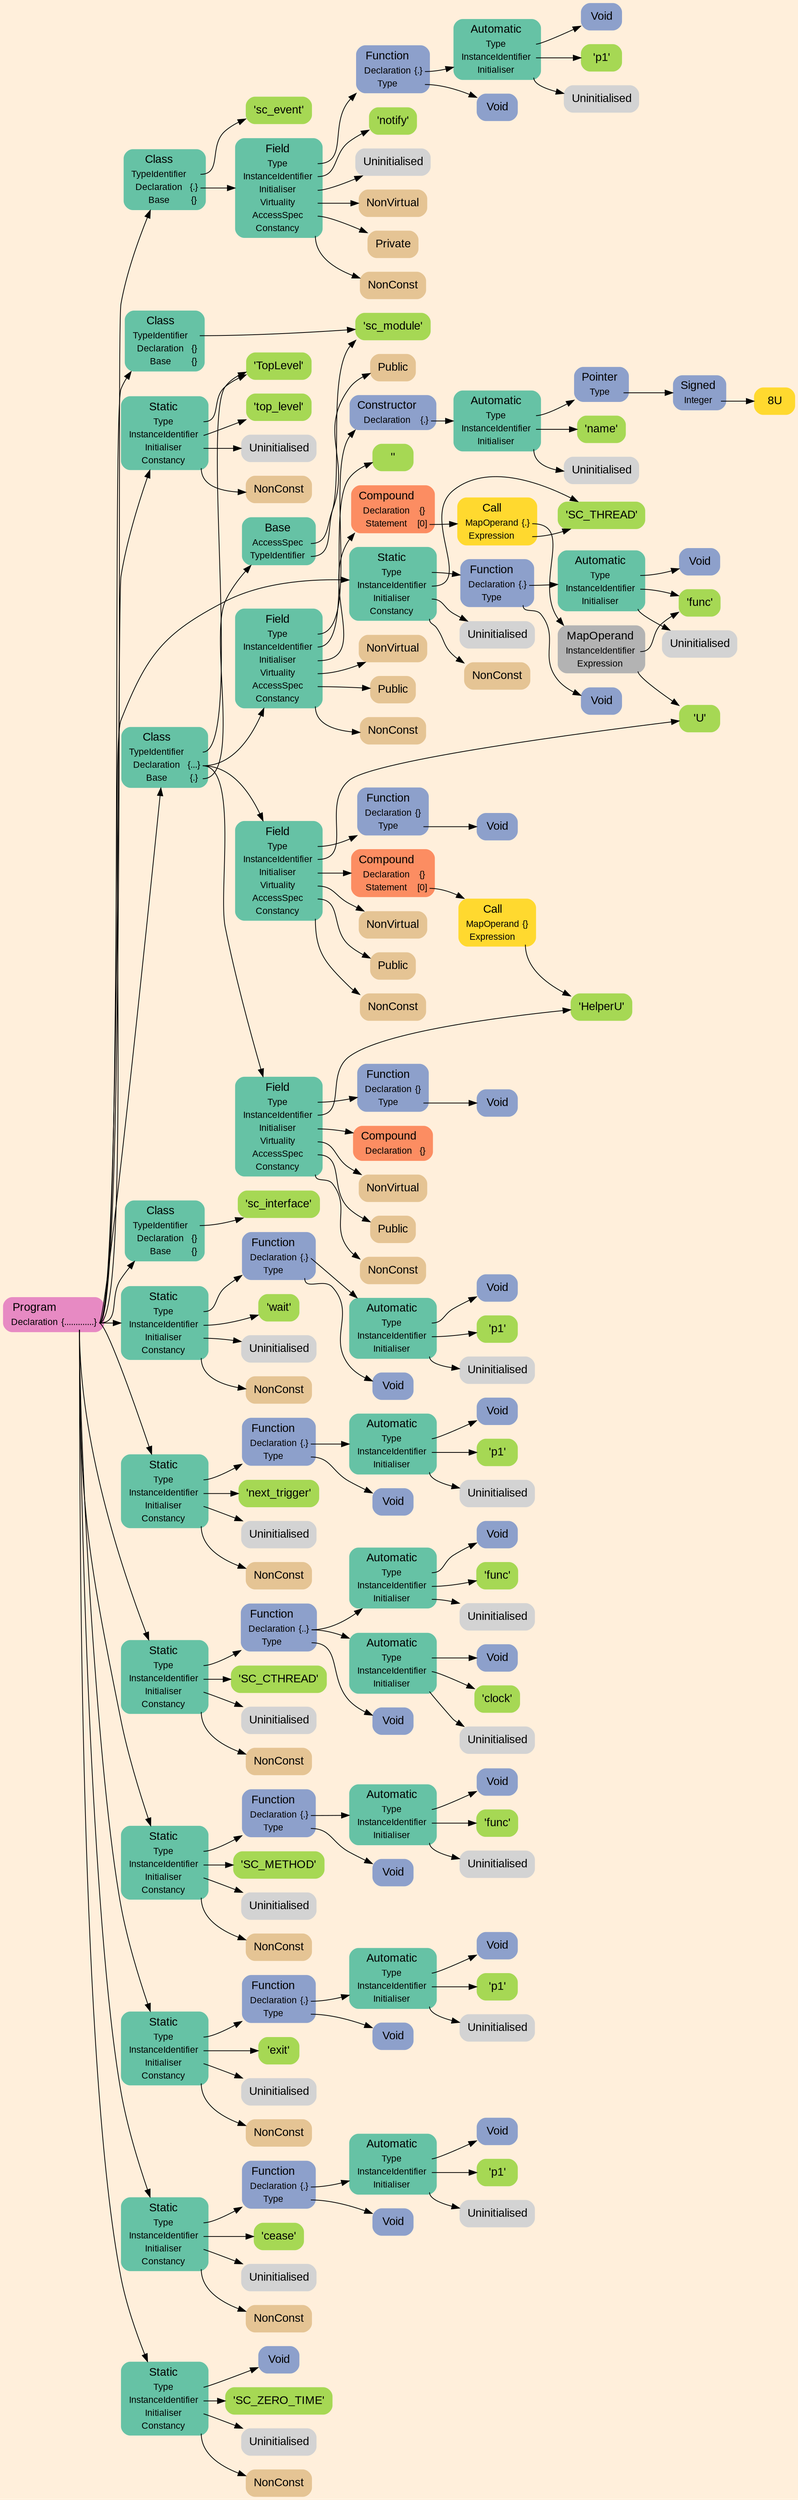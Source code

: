 digraph "" {
label = ""
labelloc = t
graph [
    rankdir = "LR"
    ranksep = 0.3
    bgcolor = antiquewhite1
    color = black
    fontcolor = black
    fontname = "Arial"
];
node [
    fontname = "Arial"
];
edge [
    fontname = "Arial"
];


// -------------------- node figure --------------------
// -------- block #I-2-2029 ----------
"#I-2-2029" [
    shape = "plaintext"
    fillcolor = "/set28/4"
    fontsize = "12"
    fontcolor = black
    label = <<TABLE BORDER="0" CELLBORDER="0" CELLSPACING="0">
     <TR><TD><FONT POINT-SIZE="15" COLOR="black">Program</FONT></TD></TR>
     <TR><TD><FONT POINT-SIZE="12" COLOR="black">Declaration</FONT></TD><TD PORT="port0"><FONT POINT-SIZE="12" COLOR="black">{.............}</FONT></TD></TR>
    </TABLE>>
    style = "rounded,filled"
];

// -------- block #I-2-2031 ----------
"#I-2-2031" [
    shape = "plaintext"
    fillcolor = "/set28/1"
    fontsize = "12"
    fontcolor = black
    label = <<TABLE BORDER="0" CELLBORDER="0" CELLSPACING="0">
     <TR><TD><FONT POINT-SIZE="15" COLOR="black">Class</FONT></TD></TR>
     <TR><TD><FONT POINT-SIZE="12" COLOR="black">TypeIdentifier</FONT></TD><TD PORT="port0"></TD></TR>
     <TR><TD><FONT POINT-SIZE="12" COLOR="black">Declaration</FONT></TD><TD PORT="port1"><FONT POINT-SIZE="12" COLOR="black">{.}</FONT></TD></TR>
     <TR><TD><FONT POINT-SIZE="12" COLOR="black">Base</FONT></TD><TD PORT="port2"><FONT POINT-SIZE="12" COLOR="black">{}</FONT></TD></TR>
    </TABLE>>
    style = "rounded,filled"
];

// -------- block #I-2-2032 ----------
"#I-2-2032" [
    shape = "plaintext"
    fillcolor = "/set28/5"
    fontsize = "12"
    fontcolor = black
    label = <<TABLE BORDER="0" CELLBORDER="0" CELLSPACING="0">
     <TR><TD><FONT POINT-SIZE="15" COLOR="black">'sc_event'</FONT></TD></TR>
    </TABLE>>
    style = "rounded,filled"
];

// -------- block #I-2-2041 ----------
"#I-2-2041" [
    shape = "plaintext"
    fillcolor = "/set28/1"
    fontsize = "12"
    fontcolor = black
    label = <<TABLE BORDER="0" CELLBORDER="0" CELLSPACING="0">
     <TR><TD><FONT POINT-SIZE="15" COLOR="black">Field</FONT></TD></TR>
     <TR><TD><FONT POINT-SIZE="12" COLOR="black">Type</FONT></TD><TD PORT="port0"></TD></TR>
     <TR><TD><FONT POINT-SIZE="12" COLOR="black">InstanceIdentifier</FONT></TD><TD PORT="port1"></TD></TR>
     <TR><TD><FONT POINT-SIZE="12" COLOR="black">Initialiser</FONT></TD><TD PORT="port2"></TD></TR>
     <TR><TD><FONT POINT-SIZE="12" COLOR="black">Virtuality</FONT></TD><TD PORT="port3"></TD></TR>
     <TR><TD><FONT POINT-SIZE="12" COLOR="black">AccessSpec</FONT></TD><TD PORT="port4"></TD></TR>
     <TR><TD><FONT POINT-SIZE="12" COLOR="black">Constancy</FONT></TD><TD PORT="port5"></TD></TR>
    </TABLE>>
    style = "rounded,filled"
];

// -------- block #I-2-2044 ----------
"#I-2-2044" [
    shape = "plaintext"
    fillcolor = "/set28/3"
    fontsize = "12"
    fontcolor = black
    label = <<TABLE BORDER="0" CELLBORDER="0" CELLSPACING="0">
     <TR><TD><FONT POINT-SIZE="15" COLOR="black">Function</FONT></TD></TR>
     <TR><TD><FONT POINT-SIZE="12" COLOR="black">Declaration</FONT></TD><TD PORT="port0"><FONT POINT-SIZE="12" COLOR="black">{.}</FONT></TD></TR>
     <TR><TD><FONT POINT-SIZE="12" COLOR="black">Type</FONT></TD><TD PORT="port1"></TD></TR>
    </TABLE>>
    style = "rounded,filled"
];

// -------- block #I-2-2035 ----------
"#I-2-2035" [
    shape = "plaintext"
    fillcolor = "/set28/1"
    fontsize = "12"
    fontcolor = black
    label = <<TABLE BORDER="0" CELLBORDER="0" CELLSPACING="0">
     <TR><TD><FONT POINT-SIZE="15" COLOR="black">Automatic</FONT></TD></TR>
     <TR><TD><FONT POINT-SIZE="12" COLOR="black">Type</FONT></TD><TD PORT="port0"></TD></TR>
     <TR><TD><FONT POINT-SIZE="12" COLOR="black">InstanceIdentifier</FONT></TD><TD PORT="port1"></TD></TR>
     <TR><TD><FONT POINT-SIZE="12" COLOR="black">Initialiser</FONT></TD><TD PORT="port2"></TD></TR>
    </TABLE>>
    style = "rounded,filled"
];

// -------- block #I-2-2037 ----------
"#I-2-2037" [
    shape = "plaintext"
    fillcolor = "/set28/3"
    fontsize = "12"
    fontcolor = black
    label = <<TABLE BORDER="0" CELLBORDER="0" CELLSPACING="0">
     <TR><TD><FONT POINT-SIZE="15" COLOR="black">Void</FONT></TD></TR>
    </TABLE>>
    style = "rounded,filled"
];

// -------- block #I-2-2036 ----------
"#I-2-2036" [
    shape = "plaintext"
    fillcolor = "/set28/5"
    fontsize = "12"
    fontcolor = black
    label = <<TABLE BORDER="0" CELLBORDER="0" CELLSPACING="0">
     <TR><TD><FONT POINT-SIZE="15" COLOR="black">'p1'</FONT></TD></TR>
    </TABLE>>
    style = "rounded,filled"
];

// -------- block #I-2-2038 ----------
"#I-2-2038" [
    shape = "plaintext"
    fontsize = "12"
    fontcolor = black
    label = <<TABLE BORDER="0" CELLBORDER="0" CELLSPACING="0">
     <TR><TD><FONT POINT-SIZE="15" COLOR="black">Uninitialised</FONT></TD></TR>
    </TABLE>>
    style = "rounded,filled"
];

// -------- block #I-2-2045 ----------
"#I-2-2045" [
    shape = "plaintext"
    fillcolor = "/set28/3"
    fontsize = "12"
    fontcolor = black
    label = <<TABLE BORDER="0" CELLBORDER="0" CELLSPACING="0">
     <TR><TD><FONT POINT-SIZE="15" COLOR="black">Void</FONT></TD></TR>
    </TABLE>>
    style = "rounded,filled"
];

// -------- block #I-2-2043 ----------
"#I-2-2043" [
    shape = "plaintext"
    fillcolor = "/set28/5"
    fontsize = "12"
    fontcolor = black
    label = <<TABLE BORDER="0" CELLBORDER="0" CELLSPACING="0">
     <TR><TD><FONT POINT-SIZE="15" COLOR="black">'notify'</FONT></TD></TR>
    </TABLE>>
    style = "rounded,filled"
];

// -------- block #I-2-2046 ----------
"#I-2-2046" [
    shape = "plaintext"
    fontsize = "12"
    fontcolor = black
    label = <<TABLE BORDER="0" CELLBORDER="0" CELLSPACING="0">
     <TR><TD><FONT POINT-SIZE="15" COLOR="black">Uninitialised</FONT></TD></TR>
    </TABLE>>
    style = "rounded,filled"
];

// -------- block #I-2-2042 ----------
"#I-2-2042" [
    shape = "plaintext"
    fillcolor = "/set28/7"
    fontsize = "12"
    fontcolor = black
    label = <<TABLE BORDER="0" CELLBORDER="0" CELLSPACING="0">
     <TR><TD><FONT POINT-SIZE="15" COLOR="black">NonVirtual</FONT></TD></TR>
    </TABLE>>
    style = "rounded,filled"
];

// -------- block #I-2-2039 ----------
"#I-2-2039" [
    shape = "plaintext"
    fillcolor = "/set28/7"
    fontsize = "12"
    fontcolor = black
    label = <<TABLE BORDER="0" CELLBORDER="0" CELLSPACING="0">
     <TR><TD><FONT POINT-SIZE="15" COLOR="black">Private</FONT></TD></TR>
    </TABLE>>
    style = "rounded,filled"
];

// -------- block #I-2-2040 ----------
"#I-2-2040" [
    shape = "plaintext"
    fillcolor = "/set28/7"
    fontsize = "12"
    fontcolor = black
    label = <<TABLE BORDER="0" CELLBORDER="0" CELLSPACING="0">
     <TR><TD><FONT POINT-SIZE="15" COLOR="black">NonConst</FONT></TD></TR>
    </TABLE>>
    style = "rounded,filled"
];

// -------- block #I-2-2047 ----------
"#I-2-2047" [
    shape = "plaintext"
    fillcolor = "/set28/1"
    fontsize = "12"
    fontcolor = black
    label = <<TABLE BORDER="0" CELLBORDER="0" CELLSPACING="0">
     <TR><TD><FONT POINT-SIZE="15" COLOR="black">Class</FONT></TD></TR>
     <TR><TD><FONT POINT-SIZE="12" COLOR="black">TypeIdentifier</FONT></TD><TD PORT="port0"></TD></TR>
     <TR><TD><FONT POINT-SIZE="12" COLOR="black">Declaration</FONT></TD><TD PORT="port1"><FONT POINT-SIZE="12" COLOR="black">{}</FONT></TD></TR>
     <TR><TD><FONT POINT-SIZE="12" COLOR="black">Base</FONT></TD><TD PORT="port2"><FONT POINT-SIZE="12" COLOR="black">{}</FONT></TD></TR>
    </TABLE>>
    style = "rounded,filled"
];

// -------- block #I-2-2048 ----------
"#I-2-2048" [
    shape = "plaintext"
    fillcolor = "/set28/5"
    fontsize = "12"
    fontcolor = black
    label = <<TABLE BORDER="0" CELLBORDER="0" CELLSPACING="0">
     <TR><TD><FONT POINT-SIZE="15" COLOR="black">'sc_module'</FONT></TD></TR>
    </TABLE>>
    style = "rounded,filled"
];

// -------- block #I-2-2049 ----------
"#I-2-2049" [
    shape = "plaintext"
    fillcolor = "/set28/1"
    fontsize = "12"
    fontcolor = black
    label = <<TABLE BORDER="0" CELLBORDER="0" CELLSPACING="0">
     <TR><TD><FONT POINT-SIZE="15" COLOR="black">Class</FONT></TD></TR>
     <TR><TD><FONT POINT-SIZE="12" COLOR="black">TypeIdentifier</FONT></TD><TD PORT="port0"></TD></TR>
     <TR><TD><FONT POINT-SIZE="12" COLOR="black">Declaration</FONT></TD><TD PORT="port1"><FONT POINT-SIZE="12" COLOR="black">{}</FONT></TD></TR>
     <TR><TD><FONT POINT-SIZE="12" COLOR="black">Base</FONT></TD><TD PORT="port2"><FONT POINT-SIZE="12" COLOR="black">{}</FONT></TD></TR>
    </TABLE>>
    style = "rounded,filled"
];

// -------- block #I-2-2050 ----------
"#I-2-2050" [
    shape = "plaintext"
    fillcolor = "/set28/5"
    fontsize = "12"
    fontcolor = black
    label = <<TABLE BORDER="0" CELLBORDER="0" CELLSPACING="0">
     <TR><TD><FONT POINT-SIZE="15" COLOR="black">'sc_interface'</FONT></TD></TR>
    </TABLE>>
    style = "rounded,filled"
];

// -------- block #I-2-2059 ----------
"#I-2-2059" [
    shape = "plaintext"
    fillcolor = "/set28/1"
    fontsize = "12"
    fontcolor = black
    label = <<TABLE BORDER="0" CELLBORDER="0" CELLSPACING="0">
     <TR><TD><FONT POINT-SIZE="15" COLOR="black">Static</FONT></TD></TR>
     <TR><TD><FONT POINT-SIZE="12" COLOR="black">Type</FONT></TD><TD PORT="port0"></TD></TR>
     <TR><TD><FONT POINT-SIZE="12" COLOR="black">InstanceIdentifier</FONT></TD><TD PORT="port1"></TD></TR>
     <TR><TD><FONT POINT-SIZE="12" COLOR="black">Initialiser</FONT></TD><TD PORT="port2"></TD></TR>
     <TR><TD><FONT POINT-SIZE="12" COLOR="black">Constancy</FONT></TD><TD PORT="port3"></TD></TR>
    </TABLE>>
    style = "rounded,filled"
];

// -------- block #I-2-2061 ----------
"#I-2-2061" [
    shape = "plaintext"
    fillcolor = "/set28/3"
    fontsize = "12"
    fontcolor = black
    label = <<TABLE BORDER="0" CELLBORDER="0" CELLSPACING="0">
     <TR><TD><FONT POINT-SIZE="15" COLOR="black">Function</FONT></TD></TR>
     <TR><TD><FONT POINT-SIZE="12" COLOR="black">Declaration</FONT></TD><TD PORT="port0"><FONT POINT-SIZE="12" COLOR="black">{.}</FONT></TD></TR>
     <TR><TD><FONT POINT-SIZE="12" COLOR="black">Type</FONT></TD><TD PORT="port1"></TD></TR>
    </TABLE>>
    style = "rounded,filled"
];

// -------- block #I-2-2053 ----------
"#I-2-2053" [
    shape = "plaintext"
    fillcolor = "/set28/1"
    fontsize = "12"
    fontcolor = black
    label = <<TABLE BORDER="0" CELLBORDER="0" CELLSPACING="0">
     <TR><TD><FONT POINT-SIZE="15" COLOR="black">Automatic</FONT></TD></TR>
     <TR><TD><FONT POINT-SIZE="12" COLOR="black">Type</FONT></TD><TD PORT="port0"></TD></TR>
     <TR><TD><FONT POINT-SIZE="12" COLOR="black">InstanceIdentifier</FONT></TD><TD PORT="port1"></TD></TR>
     <TR><TD><FONT POINT-SIZE="12" COLOR="black">Initialiser</FONT></TD><TD PORT="port2"></TD></TR>
    </TABLE>>
    style = "rounded,filled"
];

// -------- block #I-2-2055 ----------
"#I-2-2055" [
    shape = "plaintext"
    fillcolor = "/set28/3"
    fontsize = "12"
    fontcolor = black
    label = <<TABLE BORDER="0" CELLBORDER="0" CELLSPACING="0">
     <TR><TD><FONT POINT-SIZE="15" COLOR="black">Void</FONT></TD></TR>
    </TABLE>>
    style = "rounded,filled"
];

// -------- block #I-2-2054 ----------
"#I-2-2054" [
    shape = "plaintext"
    fillcolor = "/set28/5"
    fontsize = "12"
    fontcolor = black
    label = <<TABLE BORDER="0" CELLBORDER="0" CELLSPACING="0">
     <TR><TD><FONT POINT-SIZE="15" COLOR="black">'p1'</FONT></TD></TR>
    </TABLE>>
    style = "rounded,filled"
];

// -------- block #I-2-2056 ----------
"#I-2-2056" [
    shape = "plaintext"
    fontsize = "12"
    fontcolor = black
    label = <<TABLE BORDER="0" CELLBORDER="0" CELLSPACING="0">
     <TR><TD><FONT POINT-SIZE="15" COLOR="black">Uninitialised</FONT></TD></TR>
    </TABLE>>
    style = "rounded,filled"
];

// -------- block #I-2-2062 ----------
"#I-2-2062" [
    shape = "plaintext"
    fillcolor = "/set28/3"
    fontsize = "12"
    fontcolor = black
    label = <<TABLE BORDER="0" CELLBORDER="0" CELLSPACING="0">
     <TR><TD><FONT POINT-SIZE="15" COLOR="black">Void</FONT></TD></TR>
    </TABLE>>
    style = "rounded,filled"
];

// -------- block #I-2-2060 ----------
"#I-2-2060" [
    shape = "plaintext"
    fillcolor = "/set28/5"
    fontsize = "12"
    fontcolor = black
    label = <<TABLE BORDER="0" CELLBORDER="0" CELLSPACING="0">
     <TR><TD><FONT POINT-SIZE="15" COLOR="black">'wait'</FONT></TD></TR>
    </TABLE>>
    style = "rounded,filled"
];

// -------- block #I-2-2063 ----------
"#I-2-2063" [
    shape = "plaintext"
    fontsize = "12"
    fontcolor = black
    label = <<TABLE BORDER="0" CELLBORDER="0" CELLSPACING="0">
     <TR><TD><FONT POINT-SIZE="15" COLOR="black">Uninitialised</FONT></TD></TR>
    </TABLE>>
    style = "rounded,filled"
];

// -------- block #I-2-2058 ----------
"#I-2-2058" [
    shape = "plaintext"
    fillcolor = "/set28/7"
    fontsize = "12"
    fontcolor = black
    label = <<TABLE BORDER="0" CELLBORDER="0" CELLSPACING="0">
     <TR><TD><FONT POINT-SIZE="15" COLOR="black">NonConst</FONT></TD></TR>
    </TABLE>>
    style = "rounded,filled"
];

// -------- block #I-2-2072 ----------
"#I-2-2072" [
    shape = "plaintext"
    fillcolor = "/set28/1"
    fontsize = "12"
    fontcolor = black
    label = <<TABLE BORDER="0" CELLBORDER="0" CELLSPACING="0">
     <TR><TD><FONT POINT-SIZE="15" COLOR="black">Static</FONT></TD></TR>
     <TR><TD><FONT POINT-SIZE="12" COLOR="black">Type</FONT></TD><TD PORT="port0"></TD></TR>
     <TR><TD><FONT POINT-SIZE="12" COLOR="black">InstanceIdentifier</FONT></TD><TD PORT="port1"></TD></TR>
     <TR><TD><FONT POINT-SIZE="12" COLOR="black">Initialiser</FONT></TD><TD PORT="port2"></TD></TR>
     <TR><TD><FONT POINT-SIZE="12" COLOR="black">Constancy</FONT></TD><TD PORT="port3"></TD></TR>
    </TABLE>>
    style = "rounded,filled"
];

// -------- block #I-2-2074 ----------
"#I-2-2074" [
    shape = "plaintext"
    fillcolor = "/set28/3"
    fontsize = "12"
    fontcolor = black
    label = <<TABLE BORDER="0" CELLBORDER="0" CELLSPACING="0">
     <TR><TD><FONT POINT-SIZE="15" COLOR="black">Function</FONT></TD></TR>
     <TR><TD><FONT POINT-SIZE="12" COLOR="black">Declaration</FONT></TD><TD PORT="port0"><FONT POINT-SIZE="12" COLOR="black">{.}</FONT></TD></TR>
     <TR><TD><FONT POINT-SIZE="12" COLOR="black">Type</FONT></TD><TD PORT="port1"></TD></TR>
    </TABLE>>
    style = "rounded,filled"
];

// -------- block #I-2-2066 ----------
"#I-2-2066" [
    shape = "plaintext"
    fillcolor = "/set28/1"
    fontsize = "12"
    fontcolor = black
    label = <<TABLE BORDER="0" CELLBORDER="0" CELLSPACING="0">
     <TR><TD><FONT POINT-SIZE="15" COLOR="black">Automatic</FONT></TD></TR>
     <TR><TD><FONT POINT-SIZE="12" COLOR="black">Type</FONT></TD><TD PORT="port0"></TD></TR>
     <TR><TD><FONT POINT-SIZE="12" COLOR="black">InstanceIdentifier</FONT></TD><TD PORT="port1"></TD></TR>
     <TR><TD><FONT POINT-SIZE="12" COLOR="black">Initialiser</FONT></TD><TD PORT="port2"></TD></TR>
    </TABLE>>
    style = "rounded,filled"
];

// -------- block #I-2-2068 ----------
"#I-2-2068" [
    shape = "plaintext"
    fillcolor = "/set28/3"
    fontsize = "12"
    fontcolor = black
    label = <<TABLE BORDER="0" CELLBORDER="0" CELLSPACING="0">
     <TR><TD><FONT POINT-SIZE="15" COLOR="black">Void</FONT></TD></TR>
    </TABLE>>
    style = "rounded,filled"
];

// -------- block #I-2-2067 ----------
"#I-2-2067" [
    shape = "plaintext"
    fillcolor = "/set28/5"
    fontsize = "12"
    fontcolor = black
    label = <<TABLE BORDER="0" CELLBORDER="0" CELLSPACING="0">
     <TR><TD><FONT POINT-SIZE="15" COLOR="black">'p1'</FONT></TD></TR>
    </TABLE>>
    style = "rounded,filled"
];

// -------- block #I-2-2069 ----------
"#I-2-2069" [
    shape = "plaintext"
    fontsize = "12"
    fontcolor = black
    label = <<TABLE BORDER="0" CELLBORDER="0" CELLSPACING="0">
     <TR><TD><FONT POINT-SIZE="15" COLOR="black">Uninitialised</FONT></TD></TR>
    </TABLE>>
    style = "rounded,filled"
];

// -------- block #I-2-2075 ----------
"#I-2-2075" [
    shape = "plaintext"
    fillcolor = "/set28/3"
    fontsize = "12"
    fontcolor = black
    label = <<TABLE BORDER="0" CELLBORDER="0" CELLSPACING="0">
     <TR><TD><FONT POINT-SIZE="15" COLOR="black">Void</FONT></TD></TR>
    </TABLE>>
    style = "rounded,filled"
];

// -------- block #I-2-2073 ----------
"#I-2-2073" [
    shape = "plaintext"
    fillcolor = "/set28/5"
    fontsize = "12"
    fontcolor = black
    label = <<TABLE BORDER="0" CELLBORDER="0" CELLSPACING="0">
     <TR><TD><FONT POINT-SIZE="15" COLOR="black">'next_trigger'</FONT></TD></TR>
    </TABLE>>
    style = "rounded,filled"
];

// -------- block #I-2-2076 ----------
"#I-2-2076" [
    shape = "plaintext"
    fontsize = "12"
    fontcolor = black
    label = <<TABLE BORDER="0" CELLBORDER="0" CELLSPACING="0">
     <TR><TD><FONT POINT-SIZE="15" COLOR="black">Uninitialised</FONT></TD></TR>
    </TABLE>>
    style = "rounded,filled"
];

// -------- block #I-2-2071 ----------
"#I-2-2071" [
    shape = "plaintext"
    fillcolor = "/set28/7"
    fontsize = "12"
    fontcolor = black
    label = <<TABLE BORDER="0" CELLBORDER="0" CELLSPACING="0">
     <TR><TD><FONT POINT-SIZE="15" COLOR="black">NonConst</FONT></TD></TR>
    </TABLE>>
    style = "rounded,filled"
];

// -------- block #I-2-2085 ----------
"#I-2-2085" [
    shape = "plaintext"
    fillcolor = "/set28/1"
    fontsize = "12"
    fontcolor = black
    label = <<TABLE BORDER="0" CELLBORDER="0" CELLSPACING="0">
     <TR><TD><FONT POINT-SIZE="15" COLOR="black">Static</FONT></TD></TR>
     <TR><TD><FONT POINT-SIZE="12" COLOR="black">Type</FONT></TD><TD PORT="port0"></TD></TR>
     <TR><TD><FONT POINT-SIZE="12" COLOR="black">InstanceIdentifier</FONT></TD><TD PORT="port1"></TD></TR>
     <TR><TD><FONT POINT-SIZE="12" COLOR="black">Initialiser</FONT></TD><TD PORT="port2"></TD></TR>
     <TR><TD><FONT POINT-SIZE="12" COLOR="black">Constancy</FONT></TD><TD PORT="port3"></TD></TR>
    </TABLE>>
    style = "rounded,filled"
];

// -------- block #I-2-2087 ----------
"#I-2-2087" [
    shape = "plaintext"
    fillcolor = "/set28/3"
    fontsize = "12"
    fontcolor = black
    label = <<TABLE BORDER="0" CELLBORDER="0" CELLSPACING="0">
     <TR><TD><FONT POINT-SIZE="15" COLOR="black">Function</FONT></TD></TR>
     <TR><TD><FONT POINT-SIZE="12" COLOR="black">Declaration</FONT></TD><TD PORT="port0"><FONT POINT-SIZE="12" COLOR="black">{.}</FONT></TD></TR>
     <TR><TD><FONT POINT-SIZE="12" COLOR="black">Type</FONT></TD><TD PORT="port1"></TD></TR>
    </TABLE>>
    style = "rounded,filled"
];

// -------- block #I-2-2079 ----------
"#I-2-2079" [
    shape = "plaintext"
    fillcolor = "/set28/1"
    fontsize = "12"
    fontcolor = black
    label = <<TABLE BORDER="0" CELLBORDER="0" CELLSPACING="0">
     <TR><TD><FONT POINT-SIZE="15" COLOR="black">Automatic</FONT></TD></TR>
     <TR><TD><FONT POINT-SIZE="12" COLOR="black">Type</FONT></TD><TD PORT="port0"></TD></TR>
     <TR><TD><FONT POINT-SIZE="12" COLOR="black">InstanceIdentifier</FONT></TD><TD PORT="port1"></TD></TR>
     <TR><TD><FONT POINT-SIZE="12" COLOR="black">Initialiser</FONT></TD><TD PORT="port2"></TD></TR>
    </TABLE>>
    style = "rounded,filled"
];

// -------- block #I-2-2081 ----------
"#I-2-2081" [
    shape = "plaintext"
    fillcolor = "/set28/3"
    fontsize = "12"
    fontcolor = black
    label = <<TABLE BORDER="0" CELLBORDER="0" CELLSPACING="0">
     <TR><TD><FONT POINT-SIZE="15" COLOR="black">Void</FONT></TD></TR>
    </TABLE>>
    style = "rounded,filled"
];

// -------- block #I-2-2080 ----------
"#I-2-2080" [
    shape = "plaintext"
    fillcolor = "/set28/5"
    fontsize = "12"
    fontcolor = black
    label = <<TABLE BORDER="0" CELLBORDER="0" CELLSPACING="0">
     <TR><TD><FONT POINT-SIZE="15" COLOR="black">'func'</FONT></TD></TR>
    </TABLE>>
    style = "rounded,filled"
];

// -------- block #I-2-2082 ----------
"#I-2-2082" [
    shape = "plaintext"
    fontsize = "12"
    fontcolor = black
    label = <<TABLE BORDER="0" CELLBORDER="0" CELLSPACING="0">
     <TR><TD><FONT POINT-SIZE="15" COLOR="black">Uninitialised</FONT></TD></TR>
    </TABLE>>
    style = "rounded,filled"
];

// -------- block #I-2-2088 ----------
"#I-2-2088" [
    shape = "plaintext"
    fillcolor = "/set28/3"
    fontsize = "12"
    fontcolor = black
    label = <<TABLE BORDER="0" CELLBORDER="0" CELLSPACING="0">
     <TR><TD><FONT POINT-SIZE="15" COLOR="black">Void</FONT></TD></TR>
    </TABLE>>
    style = "rounded,filled"
];

// -------- block #I-2-2086 ----------
"#I-2-2086" [
    shape = "plaintext"
    fillcolor = "/set28/5"
    fontsize = "12"
    fontcolor = black
    label = <<TABLE BORDER="0" CELLBORDER="0" CELLSPACING="0">
     <TR><TD><FONT POINT-SIZE="15" COLOR="black">'SC_THREAD'</FONT></TD></TR>
    </TABLE>>
    style = "rounded,filled"
];

// -------- block #I-2-2089 ----------
"#I-2-2089" [
    shape = "plaintext"
    fontsize = "12"
    fontcolor = black
    label = <<TABLE BORDER="0" CELLBORDER="0" CELLSPACING="0">
     <TR><TD><FONT POINT-SIZE="15" COLOR="black">Uninitialised</FONT></TD></TR>
    </TABLE>>
    style = "rounded,filled"
];

// -------- block #I-2-2084 ----------
"#I-2-2084" [
    shape = "plaintext"
    fillcolor = "/set28/7"
    fontsize = "12"
    fontcolor = black
    label = <<TABLE BORDER="0" CELLBORDER="0" CELLSPACING="0">
     <TR><TD><FONT POINT-SIZE="15" COLOR="black">NonConst</FONT></TD></TR>
    </TABLE>>
    style = "rounded,filled"
];

// -------- block #I-2-2104 ----------
"#I-2-2104" [
    shape = "plaintext"
    fillcolor = "/set28/1"
    fontsize = "12"
    fontcolor = black
    label = <<TABLE BORDER="0" CELLBORDER="0" CELLSPACING="0">
     <TR><TD><FONT POINT-SIZE="15" COLOR="black">Static</FONT></TD></TR>
     <TR><TD><FONT POINT-SIZE="12" COLOR="black">Type</FONT></TD><TD PORT="port0"></TD></TR>
     <TR><TD><FONT POINT-SIZE="12" COLOR="black">InstanceIdentifier</FONT></TD><TD PORT="port1"></TD></TR>
     <TR><TD><FONT POINT-SIZE="12" COLOR="black">Initialiser</FONT></TD><TD PORT="port2"></TD></TR>
     <TR><TD><FONT POINT-SIZE="12" COLOR="black">Constancy</FONT></TD><TD PORT="port3"></TD></TR>
    </TABLE>>
    style = "rounded,filled"
];

// -------- block #I-2-2106 ----------
"#I-2-2106" [
    shape = "plaintext"
    fillcolor = "/set28/3"
    fontsize = "12"
    fontcolor = black
    label = <<TABLE BORDER="0" CELLBORDER="0" CELLSPACING="0">
     <TR><TD><FONT POINT-SIZE="15" COLOR="black">Function</FONT></TD></TR>
     <TR><TD><FONT POINT-SIZE="12" COLOR="black">Declaration</FONT></TD><TD PORT="port0"><FONT POINT-SIZE="12" COLOR="black">{..}</FONT></TD></TR>
     <TR><TD><FONT POINT-SIZE="12" COLOR="black">Type</FONT></TD><TD PORT="port1"></TD></TR>
    </TABLE>>
    style = "rounded,filled"
];

// -------- block #I-2-2092 ----------
"#I-2-2092" [
    shape = "plaintext"
    fillcolor = "/set28/1"
    fontsize = "12"
    fontcolor = black
    label = <<TABLE BORDER="0" CELLBORDER="0" CELLSPACING="0">
     <TR><TD><FONT POINT-SIZE="15" COLOR="black">Automatic</FONT></TD></TR>
     <TR><TD><FONT POINT-SIZE="12" COLOR="black">Type</FONT></TD><TD PORT="port0"></TD></TR>
     <TR><TD><FONT POINT-SIZE="12" COLOR="black">InstanceIdentifier</FONT></TD><TD PORT="port1"></TD></TR>
     <TR><TD><FONT POINT-SIZE="12" COLOR="black">Initialiser</FONT></TD><TD PORT="port2"></TD></TR>
    </TABLE>>
    style = "rounded,filled"
];

// -------- block #I-2-2094 ----------
"#I-2-2094" [
    shape = "plaintext"
    fillcolor = "/set28/3"
    fontsize = "12"
    fontcolor = black
    label = <<TABLE BORDER="0" CELLBORDER="0" CELLSPACING="0">
     <TR><TD><FONT POINT-SIZE="15" COLOR="black">Void</FONT></TD></TR>
    </TABLE>>
    style = "rounded,filled"
];

// -------- block #I-2-2093 ----------
"#I-2-2093" [
    shape = "plaintext"
    fillcolor = "/set28/5"
    fontsize = "12"
    fontcolor = black
    label = <<TABLE BORDER="0" CELLBORDER="0" CELLSPACING="0">
     <TR><TD><FONT POINT-SIZE="15" COLOR="black">'func'</FONT></TD></TR>
    </TABLE>>
    style = "rounded,filled"
];

// -------- block #I-2-2095 ----------
"#I-2-2095" [
    shape = "plaintext"
    fontsize = "12"
    fontcolor = black
    label = <<TABLE BORDER="0" CELLBORDER="0" CELLSPACING="0">
     <TR><TD><FONT POINT-SIZE="15" COLOR="black">Uninitialised</FONT></TD></TR>
    </TABLE>>
    style = "rounded,filled"
];

// -------- block #I-2-2098 ----------
"#I-2-2098" [
    shape = "plaintext"
    fillcolor = "/set28/1"
    fontsize = "12"
    fontcolor = black
    label = <<TABLE BORDER="0" CELLBORDER="0" CELLSPACING="0">
     <TR><TD><FONT POINT-SIZE="15" COLOR="black">Automatic</FONT></TD></TR>
     <TR><TD><FONT POINT-SIZE="12" COLOR="black">Type</FONT></TD><TD PORT="port0"></TD></TR>
     <TR><TD><FONT POINT-SIZE="12" COLOR="black">InstanceIdentifier</FONT></TD><TD PORT="port1"></TD></TR>
     <TR><TD><FONT POINT-SIZE="12" COLOR="black">Initialiser</FONT></TD><TD PORT="port2"></TD></TR>
    </TABLE>>
    style = "rounded,filled"
];

// -------- block #I-2-2100 ----------
"#I-2-2100" [
    shape = "plaintext"
    fillcolor = "/set28/3"
    fontsize = "12"
    fontcolor = black
    label = <<TABLE BORDER="0" CELLBORDER="0" CELLSPACING="0">
     <TR><TD><FONT POINT-SIZE="15" COLOR="black">Void</FONT></TD></TR>
    </TABLE>>
    style = "rounded,filled"
];

// -------- block #I-2-2099 ----------
"#I-2-2099" [
    shape = "plaintext"
    fillcolor = "/set28/5"
    fontsize = "12"
    fontcolor = black
    label = <<TABLE BORDER="0" CELLBORDER="0" CELLSPACING="0">
     <TR><TD><FONT POINT-SIZE="15" COLOR="black">'clock'</FONT></TD></TR>
    </TABLE>>
    style = "rounded,filled"
];

// -------- block #I-2-2101 ----------
"#I-2-2101" [
    shape = "plaintext"
    fontsize = "12"
    fontcolor = black
    label = <<TABLE BORDER="0" CELLBORDER="0" CELLSPACING="0">
     <TR><TD><FONT POINT-SIZE="15" COLOR="black">Uninitialised</FONT></TD></TR>
    </TABLE>>
    style = "rounded,filled"
];

// -------- block #I-2-2107 ----------
"#I-2-2107" [
    shape = "plaintext"
    fillcolor = "/set28/3"
    fontsize = "12"
    fontcolor = black
    label = <<TABLE BORDER="0" CELLBORDER="0" CELLSPACING="0">
     <TR><TD><FONT POINT-SIZE="15" COLOR="black">Void</FONT></TD></TR>
    </TABLE>>
    style = "rounded,filled"
];

// -------- block #I-2-2105 ----------
"#I-2-2105" [
    shape = "plaintext"
    fillcolor = "/set28/5"
    fontsize = "12"
    fontcolor = black
    label = <<TABLE BORDER="0" CELLBORDER="0" CELLSPACING="0">
     <TR><TD><FONT POINT-SIZE="15" COLOR="black">'SC_CTHREAD'</FONT></TD></TR>
    </TABLE>>
    style = "rounded,filled"
];

// -------- block #I-2-2108 ----------
"#I-2-2108" [
    shape = "plaintext"
    fontsize = "12"
    fontcolor = black
    label = <<TABLE BORDER="0" CELLBORDER="0" CELLSPACING="0">
     <TR><TD><FONT POINT-SIZE="15" COLOR="black">Uninitialised</FONT></TD></TR>
    </TABLE>>
    style = "rounded,filled"
];

// -------- block #I-2-2103 ----------
"#I-2-2103" [
    shape = "plaintext"
    fillcolor = "/set28/7"
    fontsize = "12"
    fontcolor = black
    label = <<TABLE BORDER="0" CELLBORDER="0" CELLSPACING="0">
     <TR><TD><FONT POINT-SIZE="15" COLOR="black">NonConst</FONT></TD></TR>
    </TABLE>>
    style = "rounded,filled"
];

// -------- block #I-2-2117 ----------
"#I-2-2117" [
    shape = "plaintext"
    fillcolor = "/set28/1"
    fontsize = "12"
    fontcolor = black
    label = <<TABLE BORDER="0" CELLBORDER="0" CELLSPACING="0">
     <TR><TD><FONT POINT-SIZE="15" COLOR="black">Static</FONT></TD></TR>
     <TR><TD><FONT POINT-SIZE="12" COLOR="black">Type</FONT></TD><TD PORT="port0"></TD></TR>
     <TR><TD><FONT POINT-SIZE="12" COLOR="black">InstanceIdentifier</FONT></TD><TD PORT="port1"></TD></TR>
     <TR><TD><FONT POINT-SIZE="12" COLOR="black">Initialiser</FONT></TD><TD PORT="port2"></TD></TR>
     <TR><TD><FONT POINT-SIZE="12" COLOR="black">Constancy</FONT></TD><TD PORT="port3"></TD></TR>
    </TABLE>>
    style = "rounded,filled"
];

// -------- block #I-2-2119 ----------
"#I-2-2119" [
    shape = "plaintext"
    fillcolor = "/set28/3"
    fontsize = "12"
    fontcolor = black
    label = <<TABLE BORDER="0" CELLBORDER="0" CELLSPACING="0">
     <TR><TD><FONT POINT-SIZE="15" COLOR="black">Function</FONT></TD></TR>
     <TR><TD><FONT POINT-SIZE="12" COLOR="black">Declaration</FONT></TD><TD PORT="port0"><FONT POINT-SIZE="12" COLOR="black">{.}</FONT></TD></TR>
     <TR><TD><FONT POINT-SIZE="12" COLOR="black">Type</FONT></TD><TD PORT="port1"></TD></TR>
    </TABLE>>
    style = "rounded,filled"
];

// -------- block #I-2-2111 ----------
"#I-2-2111" [
    shape = "plaintext"
    fillcolor = "/set28/1"
    fontsize = "12"
    fontcolor = black
    label = <<TABLE BORDER="0" CELLBORDER="0" CELLSPACING="0">
     <TR><TD><FONT POINT-SIZE="15" COLOR="black">Automatic</FONT></TD></TR>
     <TR><TD><FONT POINT-SIZE="12" COLOR="black">Type</FONT></TD><TD PORT="port0"></TD></TR>
     <TR><TD><FONT POINT-SIZE="12" COLOR="black">InstanceIdentifier</FONT></TD><TD PORT="port1"></TD></TR>
     <TR><TD><FONT POINT-SIZE="12" COLOR="black">Initialiser</FONT></TD><TD PORT="port2"></TD></TR>
    </TABLE>>
    style = "rounded,filled"
];

// -------- block #I-2-2113 ----------
"#I-2-2113" [
    shape = "plaintext"
    fillcolor = "/set28/3"
    fontsize = "12"
    fontcolor = black
    label = <<TABLE BORDER="0" CELLBORDER="0" CELLSPACING="0">
     <TR><TD><FONT POINT-SIZE="15" COLOR="black">Void</FONT></TD></TR>
    </TABLE>>
    style = "rounded,filled"
];

// -------- block #I-2-2112 ----------
"#I-2-2112" [
    shape = "plaintext"
    fillcolor = "/set28/5"
    fontsize = "12"
    fontcolor = black
    label = <<TABLE BORDER="0" CELLBORDER="0" CELLSPACING="0">
     <TR><TD><FONT POINT-SIZE="15" COLOR="black">'func'</FONT></TD></TR>
    </TABLE>>
    style = "rounded,filled"
];

// -------- block #I-2-2114 ----------
"#I-2-2114" [
    shape = "plaintext"
    fontsize = "12"
    fontcolor = black
    label = <<TABLE BORDER="0" CELLBORDER="0" CELLSPACING="0">
     <TR><TD><FONT POINT-SIZE="15" COLOR="black">Uninitialised</FONT></TD></TR>
    </TABLE>>
    style = "rounded,filled"
];

// -------- block #I-2-2120 ----------
"#I-2-2120" [
    shape = "plaintext"
    fillcolor = "/set28/3"
    fontsize = "12"
    fontcolor = black
    label = <<TABLE BORDER="0" CELLBORDER="0" CELLSPACING="0">
     <TR><TD><FONT POINT-SIZE="15" COLOR="black">Void</FONT></TD></TR>
    </TABLE>>
    style = "rounded,filled"
];

// -------- block #I-2-2118 ----------
"#I-2-2118" [
    shape = "plaintext"
    fillcolor = "/set28/5"
    fontsize = "12"
    fontcolor = black
    label = <<TABLE BORDER="0" CELLBORDER="0" CELLSPACING="0">
     <TR><TD><FONT POINT-SIZE="15" COLOR="black">'SC_METHOD'</FONT></TD></TR>
    </TABLE>>
    style = "rounded,filled"
];

// -------- block #I-2-2121 ----------
"#I-2-2121" [
    shape = "plaintext"
    fontsize = "12"
    fontcolor = black
    label = <<TABLE BORDER="0" CELLBORDER="0" CELLSPACING="0">
     <TR><TD><FONT POINT-SIZE="15" COLOR="black">Uninitialised</FONT></TD></TR>
    </TABLE>>
    style = "rounded,filled"
];

// -------- block #I-2-2116 ----------
"#I-2-2116" [
    shape = "plaintext"
    fillcolor = "/set28/7"
    fontsize = "12"
    fontcolor = black
    label = <<TABLE BORDER="0" CELLBORDER="0" CELLSPACING="0">
     <TR><TD><FONT POINT-SIZE="15" COLOR="black">NonConst</FONT></TD></TR>
    </TABLE>>
    style = "rounded,filled"
];

// -------- block #I-2-2130 ----------
"#I-2-2130" [
    shape = "plaintext"
    fillcolor = "/set28/1"
    fontsize = "12"
    fontcolor = black
    label = <<TABLE BORDER="0" CELLBORDER="0" CELLSPACING="0">
     <TR><TD><FONT POINT-SIZE="15" COLOR="black">Static</FONT></TD></TR>
     <TR><TD><FONT POINT-SIZE="12" COLOR="black">Type</FONT></TD><TD PORT="port0"></TD></TR>
     <TR><TD><FONT POINT-SIZE="12" COLOR="black">InstanceIdentifier</FONT></TD><TD PORT="port1"></TD></TR>
     <TR><TD><FONT POINT-SIZE="12" COLOR="black">Initialiser</FONT></TD><TD PORT="port2"></TD></TR>
     <TR><TD><FONT POINT-SIZE="12" COLOR="black">Constancy</FONT></TD><TD PORT="port3"></TD></TR>
    </TABLE>>
    style = "rounded,filled"
];

// -------- block #I-2-2132 ----------
"#I-2-2132" [
    shape = "plaintext"
    fillcolor = "/set28/3"
    fontsize = "12"
    fontcolor = black
    label = <<TABLE BORDER="0" CELLBORDER="0" CELLSPACING="0">
     <TR><TD><FONT POINT-SIZE="15" COLOR="black">Function</FONT></TD></TR>
     <TR><TD><FONT POINT-SIZE="12" COLOR="black">Declaration</FONT></TD><TD PORT="port0"><FONT POINT-SIZE="12" COLOR="black">{.}</FONT></TD></TR>
     <TR><TD><FONT POINT-SIZE="12" COLOR="black">Type</FONT></TD><TD PORT="port1"></TD></TR>
    </TABLE>>
    style = "rounded,filled"
];

// -------- block #I-2-2124 ----------
"#I-2-2124" [
    shape = "plaintext"
    fillcolor = "/set28/1"
    fontsize = "12"
    fontcolor = black
    label = <<TABLE BORDER="0" CELLBORDER="0" CELLSPACING="0">
     <TR><TD><FONT POINT-SIZE="15" COLOR="black">Automatic</FONT></TD></TR>
     <TR><TD><FONT POINT-SIZE="12" COLOR="black">Type</FONT></TD><TD PORT="port0"></TD></TR>
     <TR><TD><FONT POINT-SIZE="12" COLOR="black">InstanceIdentifier</FONT></TD><TD PORT="port1"></TD></TR>
     <TR><TD><FONT POINT-SIZE="12" COLOR="black">Initialiser</FONT></TD><TD PORT="port2"></TD></TR>
    </TABLE>>
    style = "rounded,filled"
];

// -------- block #I-2-2126 ----------
"#I-2-2126" [
    shape = "plaintext"
    fillcolor = "/set28/3"
    fontsize = "12"
    fontcolor = black
    label = <<TABLE BORDER="0" CELLBORDER="0" CELLSPACING="0">
     <TR><TD><FONT POINT-SIZE="15" COLOR="black">Void</FONT></TD></TR>
    </TABLE>>
    style = "rounded,filled"
];

// -------- block #I-2-2125 ----------
"#I-2-2125" [
    shape = "plaintext"
    fillcolor = "/set28/5"
    fontsize = "12"
    fontcolor = black
    label = <<TABLE BORDER="0" CELLBORDER="0" CELLSPACING="0">
     <TR><TD><FONT POINT-SIZE="15" COLOR="black">'p1'</FONT></TD></TR>
    </TABLE>>
    style = "rounded,filled"
];

// -------- block #I-2-2127 ----------
"#I-2-2127" [
    shape = "plaintext"
    fontsize = "12"
    fontcolor = black
    label = <<TABLE BORDER="0" CELLBORDER="0" CELLSPACING="0">
     <TR><TD><FONT POINT-SIZE="15" COLOR="black">Uninitialised</FONT></TD></TR>
    </TABLE>>
    style = "rounded,filled"
];

// -------- block #I-2-2133 ----------
"#I-2-2133" [
    shape = "plaintext"
    fillcolor = "/set28/3"
    fontsize = "12"
    fontcolor = black
    label = <<TABLE BORDER="0" CELLBORDER="0" CELLSPACING="0">
     <TR><TD><FONT POINT-SIZE="15" COLOR="black">Void</FONT></TD></TR>
    </TABLE>>
    style = "rounded,filled"
];

// -------- block #I-2-2131 ----------
"#I-2-2131" [
    shape = "plaintext"
    fillcolor = "/set28/5"
    fontsize = "12"
    fontcolor = black
    label = <<TABLE BORDER="0" CELLBORDER="0" CELLSPACING="0">
     <TR><TD><FONT POINT-SIZE="15" COLOR="black">'exit'</FONT></TD></TR>
    </TABLE>>
    style = "rounded,filled"
];

// -------- block #I-2-2134 ----------
"#I-2-2134" [
    shape = "plaintext"
    fontsize = "12"
    fontcolor = black
    label = <<TABLE BORDER="0" CELLBORDER="0" CELLSPACING="0">
     <TR><TD><FONT POINT-SIZE="15" COLOR="black">Uninitialised</FONT></TD></TR>
    </TABLE>>
    style = "rounded,filled"
];

// -------- block #I-2-2129 ----------
"#I-2-2129" [
    shape = "plaintext"
    fillcolor = "/set28/7"
    fontsize = "12"
    fontcolor = black
    label = <<TABLE BORDER="0" CELLBORDER="0" CELLSPACING="0">
     <TR><TD><FONT POINT-SIZE="15" COLOR="black">NonConst</FONT></TD></TR>
    </TABLE>>
    style = "rounded,filled"
];

// -------- block #I-2-2143 ----------
"#I-2-2143" [
    shape = "plaintext"
    fillcolor = "/set28/1"
    fontsize = "12"
    fontcolor = black
    label = <<TABLE BORDER="0" CELLBORDER="0" CELLSPACING="0">
     <TR><TD><FONT POINT-SIZE="15" COLOR="black">Static</FONT></TD></TR>
     <TR><TD><FONT POINT-SIZE="12" COLOR="black">Type</FONT></TD><TD PORT="port0"></TD></TR>
     <TR><TD><FONT POINT-SIZE="12" COLOR="black">InstanceIdentifier</FONT></TD><TD PORT="port1"></TD></TR>
     <TR><TD><FONT POINT-SIZE="12" COLOR="black">Initialiser</FONT></TD><TD PORT="port2"></TD></TR>
     <TR><TD><FONT POINT-SIZE="12" COLOR="black">Constancy</FONT></TD><TD PORT="port3"></TD></TR>
    </TABLE>>
    style = "rounded,filled"
];

// -------- block #I-2-2145 ----------
"#I-2-2145" [
    shape = "plaintext"
    fillcolor = "/set28/3"
    fontsize = "12"
    fontcolor = black
    label = <<TABLE BORDER="0" CELLBORDER="0" CELLSPACING="0">
     <TR><TD><FONT POINT-SIZE="15" COLOR="black">Function</FONT></TD></TR>
     <TR><TD><FONT POINT-SIZE="12" COLOR="black">Declaration</FONT></TD><TD PORT="port0"><FONT POINT-SIZE="12" COLOR="black">{.}</FONT></TD></TR>
     <TR><TD><FONT POINT-SIZE="12" COLOR="black">Type</FONT></TD><TD PORT="port1"></TD></TR>
    </TABLE>>
    style = "rounded,filled"
];

// -------- block #I-2-2137 ----------
"#I-2-2137" [
    shape = "plaintext"
    fillcolor = "/set28/1"
    fontsize = "12"
    fontcolor = black
    label = <<TABLE BORDER="0" CELLBORDER="0" CELLSPACING="0">
     <TR><TD><FONT POINT-SIZE="15" COLOR="black">Automatic</FONT></TD></TR>
     <TR><TD><FONT POINT-SIZE="12" COLOR="black">Type</FONT></TD><TD PORT="port0"></TD></TR>
     <TR><TD><FONT POINT-SIZE="12" COLOR="black">InstanceIdentifier</FONT></TD><TD PORT="port1"></TD></TR>
     <TR><TD><FONT POINT-SIZE="12" COLOR="black">Initialiser</FONT></TD><TD PORT="port2"></TD></TR>
    </TABLE>>
    style = "rounded,filled"
];

// -------- block #I-2-2139 ----------
"#I-2-2139" [
    shape = "plaintext"
    fillcolor = "/set28/3"
    fontsize = "12"
    fontcolor = black
    label = <<TABLE BORDER="0" CELLBORDER="0" CELLSPACING="0">
     <TR><TD><FONT POINT-SIZE="15" COLOR="black">Void</FONT></TD></TR>
    </TABLE>>
    style = "rounded,filled"
];

// -------- block #I-2-2138 ----------
"#I-2-2138" [
    shape = "plaintext"
    fillcolor = "/set28/5"
    fontsize = "12"
    fontcolor = black
    label = <<TABLE BORDER="0" CELLBORDER="0" CELLSPACING="0">
     <TR><TD><FONT POINT-SIZE="15" COLOR="black">'p1'</FONT></TD></TR>
    </TABLE>>
    style = "rounded,filled"
];

// -------- block #I-2-2140 ----------
"#I-2-2140" [
    shape = "plaintext"
    fontsize = "12"
    fontcolor = black
    label = <<TABLE BORDER="0" CELLBORDER="0" CELLSPACING="0">
     <TR><TD><FONT POINT-SIZE="15" COLOR="black">Uninitialised</FONT></TD></TR>
    </TABLE>>
    style = "rounded,filled"
];

// -------- block #I-2-2146 ----------
"#I-2-2146" [
    shape = "plaintext"
    fillcolor = "/set28/3"
    fontsize = "12"
    fontcolor = black
    label = <<TABLE BORDER="0" CELLBORDER="0" CELLSPACING="0">
     <TR><TD><FONT POINT-SIZE="15" COLOR="black">Void</FONT></TD></TR>
    </TABLE>>
    style = "rounded,filled"
];

// -------- block #I-2-2144 ----------
"#I-2-2144" [
    shape = "plaintext"
    fillcolor = "/set28/5"
    fontsize = "12"
    fontcolor = black
    label = <<TABLE BORDER="0" CELLBORDER="0" CELLSPACING="0">
     <TR><TD><FONT POINT-SIZE="15" COLOR="black">'cease'</FONT></TD></TR>
    </TABLE>>
    style = "rounded,filled"
];

// -------- block #I-2-2147 ----------
"#I-2-2147" [
    shape = "plaintext"
    fontsize = "12"
    fontcolor = black
    label = <<TABLE BORDER="0" CELLBORDER="0" CELLSPACING="0">
     <TR><TD><FONT POINT-SIZE="15" COLOR="black">Uninitialised</FONT></TD></TR>
    </TABLE>>
    style = "rounded,filled"
];

// -------- block #I-2-2142 ----------
"#I-2-2142" [
    shape = "plaintext"
    fillcolor = "/set28/7"
    fontsize = "12"
    fontcolor = black
    label = <<TABLE BORDER="0" CELLBORDER="0" CELLSPACING="0">
     <TR><TD><FONT POINT-SIZE="15" COLOR="black">NonConst</FONT></TD></TR>
    </TABLE>>
    style = "rounded,filled"
];

// -------- block #I-2-2150 ----------
"#I-2-2150" [
    shape = "plaintext"
    fillcolor = "/set28/1"
    fontsize = "12"
    fontcolor = black
    label = <<TABLE BORDER="0" CELLBORDER="0" CELLSPACING="0">
     <TR><TD><FONT POINT-SIZE="15" COLOR="black">Static</FONT></TD></TR>
     <TR><TD><FONT POINT-SIZE="12" COLOR="black">Type</FONT></TD><TD PORT="port0"></TD></TR>
     <TR><TD><FONT POINT-SIZE="12" COLOR="black">InstanceIdentifier</FONT></TD><TD PORT="port1"></TD></TR>
     <TR><TD><FONT POINT-SIZE="12" COLOR="black">Initialiser</FONT></TD><TD PORT="port2"></TD></TR>
     <TR><TD><FONT POINT-SIZE="12" COLOR="black">Constancy</FONT></TD><TD PORT="port3"></TD></TR>
    </TABLE>>
    style = "rounded,filled"
];

// -------- block #I-2-2152 ----------
"#I-2-2152" [
    shape = "plaintext"
    fillcolor = "/set28/3"
    fontsize = "12"
    fontcolor = black
    label = <<TABLE BORDER="0" CELLBORDER="0" CELLSPACING="0">
     <TR><TD><FONT POINT-SIZE="15" COLOR="black">Void</FONT></TD></TR>
    </TABLE>>
    style = "rounded,filled"
];

// -------- block #I-2-2151 ----------
"#I-2-2151" [
    shape = "plaintext"
    fillcolor = "/set28/5"
    fontsize = "12"
    fontcolor = black
    label = <<TABLE BORDER="0" CELLBORDER="0" CELLSPACING="0">
     <TR><TD><FONT POINT-SIZE="15" COLOR="black">'SC_ZERO_TIME'</FONT></TD></TR>
    </TABLE>>
    style = "rounded,filled"
];

// -------- block #I-2-2153 ----------
"#I-2-2153" [
    shape = "plaintext"
    fontsize = "12"
    fontcolor = black
    label = <<TABLE BORDER="0" CELLBORDER="0" CELLSPACING="0">
     <TR><TD><FONT POINT-SIZE="15" COLOR="black">Uninitialised</FONT></TD></TR>
    </TABLE>>
    style = "rounded,filled"
];

// -------- block #I-2-2149 ----------
"#I-2-2149" [
    shape = "plaintext"
    fillcolor = "/set28/7"
    fontsize = "12"
    fontcolor = black
    label = <<TABLE BORDER="0" CELLBORDER="0" CELLSPACING="0">
     <TR><TD><FONT POINT-SIZE="15" COLOR="black">NonConst</FONT></TD></TR>
    </TABLE>>
    style = "rounded,filled"
];

// -------- block #I-2-2161 ----------
"#I-2-2161" [
    shape = "plaintext"
    fillcolor = "/set28/1"
    fontsize = "12"
    fontcolor = black
    label = <<TABLE BORDER="0" CELLBORDER="0" CELLSPACING="0">
     <TR><TD><FONT POINT-SIZE="15" COLOR="black">Class</FONT></TD></TR>
     <TR><TD><FONT POINT-SIZE="12" COLOR="black">TypeIdentifier</FONT></TD><TD PORT="port0"></TD></TR>
     <TR><TD><FONT POINT-SIZE="12" COLOR="black">Declaration</FONT></TD><TD PORT="port1"><FONT POINT-SIZE="12" COLOR="black">{...}</FONT></TD></TR>
     <TR><TD><FONT POINT-SIZE="12" COLOR="black">Base</FONT></TD><TD PORT="port2"><FONT POINT-SIZE="12" COLOR="black">{.}</FONT></TD></TR>
    </TABLE>>
    style = "rounded,filled"
];

// -------- block #I-2-2162 ----------
"#I-2-2162" [
    shape = "plaintext"
    fillcolor = "/set28/5"
    fontsize = "12"
    fontcolor = black
    label = <<TABLE BORDER="0" CELLBORDER="0" CELLSPACING="0">
     <TR><TD><FONT POINT-SIZE="15" COLOR="black">'TopLevel'</FONT></TD></TR>
    </TABLE>>
    style = "rounded,filled"
];

// -------- block #I-2-2175 ----------
"#I-2-2175" [
    shape = "plaintext"
    fillcolor = "/set28/1"
    fontsize = "12"
    fontcolor = black
    label = <<TABLE BORDER="0" CELLBORDER="0" CELLSPACING="0">
     <TR><TD><FONT POINT-SIZE="15" COLOR="black">Field</FONT></TD></TR>
     <TR><TD><FONT POINT-SIZE="12" COLOR="black">Type</FONT></TD><TD PORT="port0"></TD></TR>
     <TR><TD><FONT POINT-SIZE="12" COLOR="black">InstanceIdentifier</FONT></TD><TD PORT="port1"></TD></TR>
     <TR><TD><FONT POINT-SIZE="12" COLOR="black">Initialiser</FONT></TD><TD PORT="port2"></TD></TR>
     <TR><TD><FONT POINT-SIZE="12" COLOR="black">Virtuality</FONT></TD><TD PORT="port3"></TD></TR>
     <TR><TD><FONT POINT-SIZE="12" COLOR="black">AccessSpec</FONT></TD><TD PORT="port4"></TD></TR>
     <TR><TD><FONT POINT-SIZE="12" COLOR="black">Constancy</FONT></TD><TD PORT="port5"></TD></TR>
    </TABLE>>
    style = "rounded,filled"
];

// -------- block #I-2-2178 ----------
"#I-2-2178" [
    shape = "plaintext"
    fillcolor = "/set28/3"
    fontsize = "12"
    fontcolor = black
    label = <<TABLE BORDER="0" CELLBORDER="0" CELLSPACING="0">
     <TR><TD><FONT POINT-SIZE="15" COLOR="black">Constructor</FONT></TD></TR>
     <TR><TD><FONT POINT-SIZE="12" COLOR="black">Declaration</FONT></TD><TD PORT="port0"><FONT POINT-SIZE="12" COLOR="black">{.}</FONT></TD></TR>
    </TABLE>>
    style = "rounded,filled"
];

// -------- block #I-2-2167 ----------
"#I-2-2167" [
    shape = "plaintext"
    fillcolor = "/set28/1"
    fontsize = "12"
    fontcolor = black
    label = <<TABLE BORDER="0" CELLBORDER="0" CELLSPACING="0">
     <TR><TD><FONT POINT-SIZE="15" COLOR="black">Automatic</FONT></TD></TR>
     <TR><TD><FONT POINT-SIZE="12" COLOR="black">Type</FONT></TD><TD PORT="port0"></TD></TR>
     <TR><TD><FONT POINT-SIZE="12" COLOR="black">InstanceIdentifier</FONT></TD><TD PORT="port1"></TD></TR>
     <TR><TD><FONT POINT-SIZE="12" COLOR="black">Initialiser</FONT></TD><TD PORT="port2"></TD></TR>
    </TABLE>>
    style = "rounded,filled"
];

// -------- block #I-2-2169 ----------
"#I-2-2169" [
    shape = "plaintext"
    fillcolor = "/set28/3"
    fontsize = "12"
    fontcolor = black
    label = <<TABLE BORDER="0" CELLBORDER="0" CELLSPACING="0">
     <TR><TD><FONT POINT-SIZE="15" COLOR="black">Pointer</FONT></TD></TR>
     <TR><TD><FONT POINT-SIZE="12" COLOR="black">Type</FONT></TD><TD PORT="port0"></TD></TR>
    </TABLE>>
    style = "rounded,filled"
];

// -------- block #I-2-2170 ----------
"#I-2-2170" [
    shape = "plaintext"
    fillcolor = "/set28/3"
    fontsize = "12"
    fontcolor = black
    label = <<TABLE BORDER="0" CELLBORDER="0" CELLSPACING="0">
     <TR><TD><FONT POINT-SIZE="15" COLOR="black">Signed</FONT></TD></TR>
     <TR><TD><FONT POINT-SIZE="12" COLOR="black">Integer</FONT></TD><TD PORT="port0"></TD></TR>
    </TABLE>>
    style = "rounded,filled"
];

// -------- block #I-2-2171 ----------
"#I-2-2171" [
    shape = "plaintext"
    fillcolor = "/set28/6"
    fontsize = "12"
    fontcolor = black
    label = <<TABLE BORDER="0" CELLBORDER="0" CELLSPACING="0">
     <TR><TD><FONT POINT-SIZE="15" COLOR="black">8U</FONT></TD></TR>
    </TABLE>>
    style = "rounded,filled"
];

// -------- block #I-2-2168 ----------
"#I-2-2168" [
    shape = "plaintext"
    fillcolor = "/set28/5"
    fontsize = "12"
    fontcolor = black
    label = <<TABLE BORDER="0" CELLBORDER="0" CELLSPACING="0">
     <TR><TD><FONT POINT-SIZE="15" COLOR="black">'name'</FONT></TD></TR>
    </TABLE>>
    style = "rounded,filled"
];

// -------- block #I-2-2172 ----------
"#I-2-2172" [
    shape = "plaintext"
    fontsize = "12"
    fontcolor = black
    label = <<TABLE BORDER="0" CELLBORDER="0" CELLSPACING="0">
     <TR><TD><FONT POINT-SIZE="15" COLOR="black">Uninitialised</FONT></TD></TR>
    </TABLE>>
    style = "rounded,filled"
];

// -------- block #I-2-2177 ----------
"#I-2-2177" [
    shape = "plaintext"
    fillcolor = "/set28/5"
    fontsize = "12"
    fontcolor = black
    label = <<TABLE BORDER="0" CELLBORDER="0" CELLSPACING="0">
     <TR><TD><FONT POINT-SIZE="15" COLOR="black">''</FONT></TD></TR>
    </TABLE>>
    style = "rounded,filled"
];

// -------- block #I-2-2199 ----------
"#I-2-2199" [
    shape = "plaintext"
    fillcolor = "/set28/2"
    fontsize = "12"
    fontcolor = black
    label = <<TABLE BORDER="0" CELLBORDER="0" CELLSPACING="0">
     <TR><TD><FONT POINT-SIZE="15" COLOR="black">Compound</FONT></TD></TR>
     <TR><TD><FONT POINT-SIZE="12" COLOR="black">Declaration</FONT></TD><TD PORT="port0"><FONT POINT-SIZE="12" COLOR="black">{}</FONT></TD></TR>
     <TR><TD><FONT POINT-SIZE="12" COLOR="black">Statement</FONT></TD><TD PORT="port1"><FONT POINT-SIZE="12" COLOR="black">[0]</FONT></TD></TR>
    </TABLE>>
    style = "rounded,filled"
];

// -------- block #I-2-2197 ----------
"#I-2-2197" [
    shape = "plaintext"
    fillcolor = "/set28/6"
    fontsize = "12"
    fontcolor = black
    label = <<TABLE BORDER="0" CELLBORDER="0" CELLSPACING="0">
     <TR><TD><FONT POINT-SIZE="15" COLOR="black">Call</FONT></TD></TR>
     <TR><TD><FONT POINT-SIZE="12" COLOR="black">MapOperand</FONT></TD><TD PORT="port0"><FONT POINT-SIZE="12" COLOR="black">{.}</FONT></TD></TR>
     <TR><TD><FONT POINT-SIZE="12" COLOR="black">Expression</FONT></TD><TD PORT="port1"></TD></TR>
    </TABLE>>
    style = "rounded,filled"
];

// -------- block #I-2-2198 ----------
"#I-2-2198" [
    shape = "plaintext"
    fillcolor = "/set28/8"
    fontsize = "12"
    fontcolor = black
    label = <<TABLE BORDER="0" CELLBORDER="0" CELLSPACING="0">
     <TR><TD><FONT POINT-SIZE="15" COLOR="black">MapOperand</FONT></TD></TR>
     <TR><TD><FONT POINT-SIZE="12" COLOR="black">InstanceIdentifier</FONT></TD><TD PORT="port0"></TD></TR>
     <TR><TD><FONT POINT-SIZE="12" COLOR="black">Expression</FONT></TD><TD PORT="port1"></TD></TR>
    </TABLE>>
    style = "rounded,filled"
];

// -------- block #I-2-2184 ----------
"#I-2-2184" [
    shape = "plaintext"
    fillcolor = "/set28/5"
    fontsize = "12"
    fontcolor = black
    label = <<TABLE BORDER="0" CELLBORDER="0" CELLSPACING="0">
     <TR><TD><FONT POINT-SIZE="15" COLOR="black">'U'</FONT></TD></TR>
    </TABLE>>
    style = "rounded,filled"
];

// -------- block #I-2-2176 ----------
"#I-2-2176" [
    shape = "plaintext"
    fillcolor = "/set28/7"
    fontsize = "12"
    fontcolor = black
    label = <<TABLE BORDER="0" CELLBORDER="0" CELLSPACING="0">
     <TR><TD><FONT POINT-SIZE="15" COLOR="black">NonVirtual</FONT></TD></TR>
    </TABLE>>
    style = "rounded,filled"
];

// -------- block #I-2-2173 ----------
"#I-2-2173" [
    shape = "plaintext"
    fillcolor = "/set28/7"
    fontsize = "12"
    fontcolor = black
    label = <<TABLE BORDER="0" CELLBORDER="0" CELLSPACING="0">
     <TR><TD><FONT POINT-SIZE="15" COLOR="black">Public</FONT></TD></TR>
    </TABLE>>
    style = "rounded,filled"
];

// -------- block #I-2-2174 ----------
"#I-2-2174" [
    shape = "plaintext"
    fillcolor = "/set28/7"
    fontsize = "12"
    fontcolor = black
    label = <<TABLE BORDER="0" CELLBORDER="0" CELLSPACING="0">
     <TR><TD><FONT POINT-SIZE="15" COLOR="black">NonConst</FONT></TD></TR>
    </TABLE>>
    style = "rounded,filled"
];

// -------- block #I-2-2182 ----------
"#I-2-2182" [
    shape = "plaintext"
    fillcolor = "/set28/1"
    fontsize = "12"
    fontcolor = black
    label = <<TABLE BORDER="0" CELLBORDER="0" CELLSPACING="0">
     <TR><TD><FONT POINT-SIZE="15" COLOR="black">Field</FONT></TD></TR>
     <TR><TD><FONT POINT-SIZE="12" COLOR="black">Type</FONT></TD><TD PORT="port0"></TD></TR>
     <TR><TD><FONT POINT-SIZE="12" COLOR="black">InstanceIdentifier</FONT></TD><TD PORT="port1"></TD></TR>
     <TR><TD><FONT POINT-SIZE="12" COLOR="black">Initialiser</FONT></TD><TD PORT="port2"></TD></TR>
     <TR><TD><FONT POINT-SIZE="12" COLOR="black">Virtuality</FONT></TD><TD PORT="port3"></TD></TR>
     <TR><TD><FONT POINT-SIZE="12" COLOR="black">AccessSpec</FONT></TD><TD PORT="port4"></TD></TR>
     <TR><TD><FONT POINT-SIZE="12" COLOR="black">Constancy</FONT></TD><TD PORT="port5"></TD></TR>
    </TABLE>>
    style = "rounded,filled"
];

// -------- block #I-2-2185 ----------
"#I-2-2185" [
    shape = "plaintext"
    fillcolor = "/set28/3"
    fontsize = "12"
    fontcolor = black
    label = <<TABLE BORDER="0" CELLBORDER="0" CELLSPACING="0">
     <TR><TD><FONT POINT-SIZE="15" COLOR="black">Function</FONT></TD></TR>
     <TR><TD><FONT POINT-SIZE="12" COLOR="black">Declaration</FONT></TD><TD PORT="port0"><FONT POINT-SIZE="12" COLOR="black">{}</FONT></TD></TR>
     <TR><TD><FONT POINT-SIZE="12" COLOR="black">Type</FONT></TD><TD PORT="port1"></TD></TR>
    </TABLE>>
    style = "rounded,filled"
];

// -------- block #I-2-2186 ----------
"#I-2-2186" [
    shape = "plaintext"
    fillcolor = "/set28/3"
    fontsize = "12"
    fontcolor = black
    label = <<TABLE BORDER="0" CELLBORDER="0" CELLSPACING="0">
     <TR><TD><FONT POINT-SIZE="15" COLOR="black">Void</FONT></TD></TR>
    </TABLE>>
    style = "rounded,filled"
];

// -------- block #I-2-2202 ----------
"#I-2-2202" [
    shape = "plaintext"
    fillcolor = "/set28/2"
    fontsize = "12"
    fontcolor = black
    label = <<TABLE BORDER="0" CELLBORDER="0" CELLSPACING="0">
     <TR><TD><FONT POINT-SIZE="15" COLOR="black">Compound</FONT></TD></TR>
     <TR><TD><FONT POINT-SIZE="12" COLOR="black">Declaration</FONT></TD><TD PORT="port0"><FONT POINT-SIZE="12" COLOR="black">{}</FONT></TD></TR>
     <TR><TD><FONT POINT-SIZE="12" COLOR="black">Statement</FONT></TD><TD PORT="port1"><FONT POINT-SIZE="12" COLOR="black">[0]</FONT></TD></TR>
    </TABLE>>
    style = "rounded,filled"
];

// -------- block #I-2-2201 ----------
"#I-2-2201" [
    shape = "plaintext"
    fillcolor = "/set28/6"
    fontsize = "12"
    fontcolor = black
    label = <<TABLE BORDER="0" CELLBORDER="0" CELLSPACING="0">
     <TR><TD><FONT POINT-SIZE="15" COLOR="black">Call</FONT></TD></TR>
     <TR><TD><FONT POINT-SIZE="12" COLOR="black">MapOperand</FONT></TD><TD PORT="port0"><FONT POINT-SIZE="12" COLOR="black">{}</FONT></TD></TR>
     <TR><TD><FONT POINT-SIZE="12" COLOR="black">Expression</FONT></TD><TD PORT="port1"></TD></TR>
    </TABLE>>
    style = "rounded,filled"
];

// -------- block #I-2-2192 ----------
"#I-2-2192" [
    shape = "plaintext"
    fillcolor = "/set28/5"
    fontsize = "12"
    fontcolor = black
    label = <<TABLE BORDER="0" CELLBORDER="0" CELLSPACING="0">
     <TR><TD><FONT POINT-SIZE="15" COLOR="black">'HelperU'</FONT></TD></TR>
    </TABLE>>
    style = "rounded,filled"
];

// -------- block #I-2-2183 ----------
"#I-2-2183" [
    shape = "plaintext"
    fillcolor = "/set28/7"
    fontsize = "12"
    fontcolor = black
    label = <<TABLE BORDER="0" CELLBORDER="0" CELLSPACING="0">
     <TR><TD><FONT POINT-SIZE="15" COLOR="black">NonVirtual</FONT></TD></TR>
    </TABLE>>
    style = "rounded,filled"
];

// -------- block #I-2-2180 ----------
"#I-2-2180" [
    shape = "plaintext"
    fillcolor = "/set28/7"
    fontsize = "12"
    fontcolor = black
    label = <<TABLE BORDER="0" CELLBORDER="0" CELLSPACING="0">
     <TR><TD><FONT POINT-SIZE="15" COLOR="black">Public</FONT></TD></TR>
    </TABLE>>
    style = "rounded,filled"
];

// -------- block #I-2-2181 ----------
"#I-2-2181" [
    shape = "plaintext"
    fillcolor = "/set28/7"
    fontsize = "12"
    fontcolor = black
    label = <<TABLE BORDER="0" CELLBORDER="0" CELLSPACING="0">
     <TR><TD><FONT POINT-SIZE="15" COLOR="black">NonConst</FONT></TD></TR>
    </TABLE>>
    style = "rounded,filled"
];

// -------- block #I-2-2190 ----------
"#I-2-2190" [
    shape = "plaintext"
    fillcolor = "/set28/1"
    fontsize = "12"
    fontcolor = black
    label = <<TABLE BORDER="0" CELLBORDER="0" CELLSPACING="0">
     <TR><TD><FONT POINT-SIZE="15" COLOR="black">Field</FONT></TD></TR>
     <TR><TD><FONT POINT-SIZE="12" COLOR="black">Type</FONT></TD><TD PORT="port0"></TD></TR>
     <TR><TD><FONT POINT-SIZE="12" COLOR="black">InstanceIdentifier</FONT></TD><TD PORT="port1"></TD></TR>
     <TR><TD><FONT POINT-SIZE="12" COLOR="black">Initialiser</FONT></TD><TD PORT="port2"></TD></TR>
     <TR><TD><FONT POINT-SIZE="12" COLOR="black">Virtuality</FONT></TD><TD PORT="port3"></TD></TR>
     <TR><TD><FONT POINT-SIZE="12" COLOR="black">AccessSpec</FONT></TD><TD PORT="port4"></TD></TR>
     <TR><TD><FONT POINT-SIZE="12" COLOR="black">Constancy</FONT></TD><TD PORT="port5"></TD></TR>
    </TABLE>>
    style = "rounded,filled"
];

// -------- block #I-2-2193 ----------
"#I-2-2193" [
    shape = "plaintext"
    fillcolor = "/set28/3"
    fontsize = "12"
    fontcolor = black
    label = <<TABLE BORDER="0" CELLBORDER="0" CELLSPACING="0">
     <TR><TD><FONT POINT-SIZE="15" COLOR="black">Function</FONT></TD></TR>
     <TR><TD><FONT POINT-SIZE="12" COLOR="black">Declaration</FONT></TD><TD PORT="port0"><FONT POINT-SIZE="12" COLOR="black">{}</FONT></TD></TR>
     <TR><TD><FONT POINT-SIZE="12" COLOR="black">Type</FONT></TD><TD PORT="port1"></TD></TR>
    </TABLE>>
    style = "rounded,filled"
];

// -------- block #I-2-2194 ----------
"#I-2-2194" [
    shape = "plaintext"
    fillcolor = "/set28/3"
    fontsize = "12"
    fontcolor = black
    label = <<TABLE BORDER="0" CELLBORDER="0" CELLSPACING="0">
     <TR><TD><FONT POINT-SIZE="15" COLOR="black">Void</FONT></TD></TR>
    </TABLE>>
    style = "rounded,filled"
];

// -------- block #I-2-2204 ----------
"#I-2-2204" [
    shape = "plaintext"
    fillcolor = "/set28/2"
    fontsize = "12"
    fontcolor = black
    label = <<TABLE BORDER="0" CELLBORDER="0" CELLSPACING="0">
     <TR><TD><FONT POINT-SIZE="15" COLOR="black">Compound</FONT></TD></TR>
     <TR><TD><FONT POINT-SIZE="12" COLOR="black">Declaration</FONT></TD><TD PORT="port0"><FONT POINT-SIZE="12" COLOR="black">{}</FONT></TD></TR>
    </TABLE>>
    style = "rounded,filled"
];

// -------- block #I-2-2191 ----------
"#I-2-2191" [
    shape = "plaintext"
    fillcolor = "/set28/7"
    fontsize = "12"
    fontcolor = black
    label = <<TABLE BORDER="0" CELLBORDER="0" CELLSPACING="0">
     <TR><TD><FONT POINT-SIZE="15" COLOR="black">NonVirtual</FONT></TD></TR>
    </TABLE>>
    style = "rounded,filled"
];

// -------- block #I-2-2188 ----------
"#I-2-2188" [
    shape = "plaintext"
    fillcolor = "/set28/7"
    fontsize = "12"
    fontcolor = black
    label = <<TABLE BORDER="0" CELLBORDER="0" CELLSPACING="0">
     <TR><TD><FONT POINT-SIZE="15" COLOR="black">Public</FONT></TD></TR>
    </TABLE>>
    style = "rounded,filled"
];

// -------- block #I-2-2189 ----------
"#I-2-2189" [
    shape = "plaintext"
    fillcolor = "/set28/7"
    fontsize = "12"
    fontcolor = black
    label = <<TABLE BORDER="0" CELLBORDER="0" CELLSPACING="0">
     <TR><TD><FONT POINT-SIZE="15" COLOR="black">NonConst</FONT></TD></TR>
    </TABLE>>
    style = "rounded,filled"
];

// -------- block #I-2-2163 ----------
"#I-2-2163" [
    shape = "plaintext"
    fillcolor = "/set28/1"
    fontsize = "12"
    fontcolor = black
    label = <<TABLE BORDER="0" CELLBORDER="0" CELLSPACING="0">
     <TR><TD><FONT POINT-SIZE="15" COLOR="black">Base</FONT></TD></TR>
     <TR><TD><FONT POINT-SIZE="12" COLOR="black">AccessSpec</FONT></TD><TD PORT="port0"></TD></TR>
     <TR><TD><FONT POINT-SIZE="12" COLOR="black">TypeIdentifier</FONT></TD><TD PORT="port1"></TD></TR>
    </TABLE>>
    style = "rounded,filled"
];

// -------- block #I-2-2164 ----------
"#I-2-2164" [
    shape = "plaintext"
    fillcolor = "/set28/7"
    fontsize = "12"
    fontcolor = black
    label = <<TABLE BORDER="0" CELLBORDER="0" CELLSPACING="0">
     <TR><TD><FONT POINT-SIZE="15" COLOR="black">Public</FONT></TD></TR>
    </TABLE>>
    style = "rounded,filled"
];

// -------- block #I-2-2207 ----------
"#I-2-2207" [
    shape = "plaintext"
    fillcolor = "/set28/1"
    fontsize = "12"
    fontcolor = black
    label = <<TABLE BORDER="0" CELLBORDER="0" CELLSPACING="0">
     <TR><TD><FONT POINT-SIZE="15" COLOR="black">Static</FONT></TD></TR>
     <TR><TD><FONT POINT-SIZE="12" COLOR="black">Type</FONT></TD><TD PORT="port0"></TD></TR>
     <TR><TD><FONT POINT-SIZE="12" COLOR="black">InstanceIdentifier</FONT></TD><TD PORT="port1"></TD></TR>
     <TR><TD><FONT POINT-SIZE="12" COLOR="black">Initialiser</FONT></TD><TD PORT="port2"></TD></TR>
     <TR><TD><FONT POINT-SIZE="12" COLOR="black">Constancy</FONT></TD><TD PORT="port3"></TD></TR>
    </TABLE>>
    style = "rounded,filled"
];

// -------- block #I-2-2208 ----------
"#I-2-2208" [
    shape = "plaintext"
    fillcolor = "/set28/5"
    fontsize = "12"
    fontcolor = black
    label = <<TABLE BORDER="0" CELLBORDER="0" CELLSPACING="0">
     <TR><TD><FONT POINT-SIZE="15" COLOR="black">'top_level'</FONT></TD></TR>
    </TABLE>>
    style = "rounded,filled"
];

// -------- block #I-2-2209 ----------
"#I-2-2209" [
    shape = "plaintext"
    fontsize = "12"
    fontcolor = black
    label = <<TABLE BORDER="0" CELLBORDER="0" CELLSPACING="0">
     <TR><TD><FONT POINT-SIZE="15" COLOR="black">Uninitialised</FONT></TD></TR>
    </TABLE>>
    style = "rounded,filled"
];

// -------- block #I-2-2206 ----------
"#I-2-2206" [
    shape = "plaintext"
    fillcolor = "/set28/7"
    fontsize = "12"
    fontcolor = black
    label = <<TABLE BORDER="0" CELLBORDER="0" CELLSPACING="0">
     <TR><TD><FONT POINT-SIZE="15" COLOR="black">NonConst</FONT></TD></TR>
    </TABLE>>
    style = "rounded,filled"
];

"#I-2-2029":port0 -> "#I-2-2031" [
    color = black
    fontcolor = black
];

"#I-2-2029":port0 -> "#I-2-2047" [
    color = black
    fontcolor = black
];

"#I-2-2029":port0 -> "#I-2-2049" [
    color = black
    fontcolor = black
];

"#I-2-2029":port0 -> "#I-2-2059" [
    color = black
    fontcolor = black
];

"#I-2-2029":port0 -> "#I-2-2072" [
    color = black
    fontcolor = black
];

"#I-2-2029":port0 -> "#I-2-2085" [
    color = black
    fontcolor = black
];

"#I-2-2029":port0 -> "#I-2-2104" [
    color = black
    fontcolor = black
];

"#I-2-2029":port0 -> "#I-2-2117" [
    color = black
    fontcolor = black
];

"#I-2-2029":port0 -> "#I-2-2130" [
    color = black
    fontcolor = black
];

"#I-2-2029":port0 -> "#I-2-2143" [
    color = black
    fontcolor = black
];

"#I-2-2029":port0 -> "#I-2-2150" [
    color = black
    fontcolor = black
];

"#I-2-2029":port0 -> "#I-2-2161" [
    color = black
    fontcolor = black
];

"#I-2-2029":port0 -> "#I-2-2207" [
    color = black
    fontcolor = black
];

"#I-2-2031":port0 -> "#I-2-2032" [
    color = black
    fontcolor = black
];

"#I-2-2031":port1 -> "#I-2-2041" [
    color = black
    fontcolor = black
];

"#I-2-2041":port0 -> "#I-2-2044" [
    color = black
    fontcolor = black
];

"#I-2-2041":port1 -> "#I-2-2043" [
    color = black
    fontcolor = black
];

"#I-2-2041":port2 -> "#I-2-2046" [
    color = black
    fontcolor = black
];

"#I-2-2041":port3 -> "#I-2-2042" [
    color = black
    fontcolor = black
];

"#I-2-2041":port4 -> "#I-2-2039" [
    color = black
    fontcolor = black
];

"#I-2-2041":port5 -> "#I-2-2040" [
    color = black
    fontcolor = black
];

"#I-2-2044":port0 -> "#I-2-2035" [
    color = black
    fontcolor = black
];

"#I-2-2044":port1 -> "#I-2-2045" [
    color = black
    fontcolor = black
];

"#I-2-2035":port0 -> "#I-2-2037" [
    color = black
    fontcolor = black
];

"#I-2-2035":port1 -> "#I-2-2036" [
    color = black
    fontcolor = black
];

"#I-2-2035":port2 -> "#I-2-2038" [
    color = black
    fontcolor = black
];

"#I-2-2047":port0 -> "#I-2-2048" [
    color = black
    fontcolor = black
];

"#I-2-2049":port0 -> "#I-2-2050" [
    color = black
    fontcolor = black
];

"#I-2-2059":port0 -> "#I-2-2061" [
    color = black
    fontcolor = black
];

"#I-2-2059":port1 -> "#I-2-2060" [
    color = black
    fontcolor = black
];

"#I-2-2059":port2 -> "#I-2-2063" [
    color = black
    fontcolor = black
];

"#I-2-2059":port3 -> "#I-2-2058" [
    color = black
    fontcolor = black
];

"#I-2-2061":port0 -> "#I-2-2053" [
    color = black
    fontcolor = black
];

"#I-2-2061":port1 -> "#I-2-2062" [
    color = black
    fontcolor = black
];

"#I-2-2053":port0 -> "#I-2-2055" [
    color = black
    fontcolor = black
];

"#I-2-2053":port1 -> "#I-2-2054" [
    color = black
    fontcolor = black
];

"#I-2-2053":port2 -> "#I-2-2056" [
    color = black
    fontcolor = black
];

"#I-2-2072":port0 -> "#I-2-2074" [
    color = black
    fontcolor = black
];

"#I-2-2072":port1 -> "#I-2-2073" [
    color = black
    fontcolor = black
];

"#I-2-2072":port2 -> "#I-2-2076" [
    color = black
    fontcolor = black
];

"#I-2-2072":port3 -> "#I-2-2071" [
    color = black
    fontcolor = black
];

"#I-2-2074":port0 -> "#I-2-2066" [
    color = black
    fontcolor = black
];

"#I-2-2074":port1 -> "#I-2-2075" [
    color = black
    fontcolor = black
];

"#I-2-2066":port0 -> "#I-2-2068" [
    color = black
    fontcolor = black
];

"#I-2-2066":port1 -> "#I-2-2067" [
    color = black
    fontcolor = black
];

"#I-2-2066":port2 -> "#I-2-2069" [
    color = black
    fontcolor = black
];

"#I-2-2085":port0 -> "#I-2-2087" [
    color = black
    fontcolor = black
];

"#I-2-2085":port1 -> "#I-2-2086" [
    color = black
    fontcolor = black
];

"#I-2-2085":port2 -> "#I-2-2089" [
    color = black
    fontcolor = black
];

"#I-2-2085":port3 -> "#I-2-2084" [
    color = black
    fontcolor = black
];

"#I-2-2087":port0 -> "#I-2-2079" [
    color = black
    fontcolor = black
];

"#I-2-2087":port1 -> "#I-2-2088" [
    color = black
    fontcolor = black
];

"#I-2-2079":port0 -> "#I-2-2081" [
    color = black
    fontcolor = black
];

"#I-2-2079":port1 -> "#I-2-2080" [
    color = black
    fontcolor = black
];

"#I-2-2079":port2 -> "#I-2-2082" [
    color = black
    fontcolor = black
];

"#I-2-2104":port0 -> "#I-2-2106" [
    color = black
    fontcolor = black
];

"#I-2-2104":port1 -> "#I-2-2105" [
    color = black
    fontcolor = black
];

"#I-2-2104":port2 -> "#I-2-2108" [
    color = black
    fontcolor = black
];

"#I-2-2104":port3 -> "#I-2-2103" [
    color = black
    fontcolor = black
];

"#I-2-2106":port0 -> "#I-2-2092" [
    color = black
    fontcolor = black
];

"#I-2-2106":port0 -> "#I-2-2098" [
    color = black
    fontcolor = black
];

"#I-2-2106":port1 -> "#I-2-2107" [
    color = black
    fontcolor = black
];

"#I-2-2092":port0 -> "#I-2-2094" [
    color = black
    fontcolor = black
];

"#I-2-2092":port1 -> "#I-2-2093" [
    color = black
    fontcolor = black
];

"#I-2-2092":port2 -> "#I-2-2095" [
    color = black
    fontcolor = black
];

"#I-2-2098":port0 -> "#I-2-2100" [
    color = black
    fontcolor = black
];

"#I-2-2098":port1 -> "#I-2-2099" [
    color = black
    fontcolor = black
];

"#I-2-2098":port2 -> "#I-2-2101" [
    color = black
    fontcolor = black
];

"#I-2-2117":port0 -> "#I-2-2119" [
    color = black
    fontcolor = black
];

"#I-2-2117":port1 -> "#I-2-2118" [
    color = black
    fontcolor = black
];

"#I-2-2117":port2 -> "#I-2-2121" [
    color = black
    fontcolor = black
];

"#I-2-2117":port3 -> "#I-2-2116" [
    color = black
    fontcolor = black
];

"#I-2-2119":port0 -> "#I-2-2111" [
    color = black
    fontcolor = black
];

"#I-2-2119":port1 -> "#I-2-2120" [
    color = black
    fontcolor = black
];

"#I-2-2111":port0 -> "#I-2-2113" [
    color = black
    fontcolor = black
];

"#I-2-2111":port1 -> "#I-2-2112" [
    color = black
    fontcolor = black
];

"#I-2-2111":port2 -> "#I-2-2114" [
    color = black
    fontcolor = black
];

"#I-2-2130":port0 -> "#I-2-2132" [
    color = black
    fontcolor = black
];

"#I-2-2130":port1 -> "#I-2-2131" [
    color = black
    fontcolor = black
];

"#I-2-2130":port2 -> "#I-2-2134" [
    color = black
    fontcolor = black
];

"#I-2-2130":port3 -> "#I-2-2129" [
    color = black
    fontcolor = black
];

"#I-2-2132":port0 -> "#I-2-2124" [
    color = black
    fontcolor = black
];

"#I-2-2132":port1 -> "#I-2-2133" [
    color = black
    fontcolor = black
];

"#I-2-2124":port0 -> "#I-2-2126" [
    color = black
    fontcolor = black
];

"#I-2-2124":port1 -> "#I-2-2125" [
    color = black
    fontcolor = black
];

"#I-2-2124":port2 -> "#I-2-2127" [
    color = black
    fontcolor = black
];

"#I-2-2143":port0 -> "#I-2-2145" [
    color = black
    fontcolor = black
];

"#I-2-2143":port1 -> "#I-2-2144" [
    color = black
    fontcolor = black
];

"#I-2-2143":port2 -> "#I-2-2147" [
    color = black
    fontcolor = black
];

"#I-2-2143":port3 -> "#I-2-2142" [
    color = black
    fontcolor = black
];

"#I-2-2145":port0 -> "#I-2-2137" [
    color = black
    fontcolor = black
];

"#I-2-2145":port1 -> "#I-2-2146" [
    color = black
    fontcolor = black
];

"#I-2-2137":port0 -> "#I-2-2139" [
    color = black
    fontcolor = black
];

"#I-2-2137":port1 -> "#I-2-2138" [
    color = black
    fontcolor = black
];

"#I-2-2137":port2 -> "#I-2-2140" [
    color = black
    fontcolor = black
];

"#I-2-2150":port0 -> "#I-2-2152" [
    color = black
    fontcolor = black
];

"#I-2-2150":port1 -> "#I-2-2151" [
    color = black
    fontcolor = black
];

"#I-2-2150":port2 -> "#I-2-2153" [
    color = black
    fontcolor = black
];

"#I-2-2150":port3 -> "#I-2-2149" [
    color = black
    fontcolor = black
];

"#I-2-2161":port0 -> "#I-2-2162" [
    color = black
    fontcolor = black
];

"#I-2-2161":port1 -> "#I-2-2175" [
    color = black
    fontcolor = black
];

"#I-2-2161":port1 -> "#I-2-2182" [
    color = black
    fontcolor = black
];

"#I-2-2161":port1 -> "#I-2-2190" [
    color = black
    fontcolor = black
];

"#I-2-2161":port2 -> "#I-2-2163" [
    color = black
    fontcolor = black
];

"#I-2-2175":port0 -> "#I-2-2178" [
    color = black
    fontcolor = black
];

"#I-2-2175":port1 -> "#I-2-2177" [
    color = black
    fontcolor = black
];

"#I-2-2175":port2 -> "#I-2-2199" [
    color = black
    fontcolor = black
];

"#I-2-2175":port3 -> "#I-2-2176" [
    color = black
    fontcolor = black
];

"#I-2-2175":port4 -> "#I-2-2173" [
    color = black
    fontcolor = black
];

"#I-2-2175":port5 -> "#I-2-2174" [
    color = black
    fontcolor = black
];

"#I-2-2178":port0 -> "#I-2-2167" [
    color = black
    fontcolor = black
];

"#I-2-2167":port0 -> "#I-2-2169" [
    color = black
    fontcolor = black
];

"#I-2-2167":port1 -> "#I-2-2168" [
    color = black
    fontcolor = black
];

"#I-2-2167":port2 -> "#I-2-2172" [
    color = black
    fontcolor = black
];

"#I-2-2169":port0 -> "#I-2-2170" [
    color = black
    fontcolor = black
];

"#I-2-2170":port0 -> "#I-2-2171" [
    color = black
    fontcolor = black
];

"#I-2-2199":port1 -> "#I-2-2197" [
    color = black
    fontcolor = black
];

"#I-2-2197":port0 -> "#I-2-2198" [
    color = black
    fontcolor = black
];

"#I-2-2197":port1 -> "#I-2-2086" [
    color = black
    fontcolor = black
];

"#I-2-2198":port0 -> "#I-2-2080" [
    color = black
    fontcolor = black
];

"#I-2-2198":port1 -> "#I-2-2184" [
    color = black
    fontcolor = black
];

"#I-2-2182":port0 -> "#I-2-2185" [
    color = black
    fontcolor = black
];

"#I-2-2182":port1 -> "#I-2-2184" [
    color = black
    fontcolor = black
];

"#I-2-2182":port2 -> "#I-2-2202" [
    color = black
    fontcolor = black
];

"#I-2-2182":port3 -> "#I-2-2183" [
    color = black
    fontcolor = black
];

"#I-2-2182":port4 -> "#I-2-2180" [
    color = black
    fontcolor = black
];

"#I-2-2182":port5 -> "#I-2-2181" [
    color = black
    fontcolor = black
];

"#I-2-2185":port1 -> "#I-2-2186" [
    color = black
    fontcolor = black
];

"#I-2-2202":port1 -> "#I-2-2201" [
    color = black
    fontcolor = black
];

"#I-2-2201":port1 -> "#I-2-2192" [
    color = black
    fontcolor = black
];

"#I-2-2190":port0 -> "#I-2-2193" [
    color = black
    fontcolor = black
];

"#I-2-2190":port1 -> "#I-2-2192" [
    color = black
    fontcolor = black
];

"#I-2-2190":port2 -> "#I-2-2204" [
    color = black
    fontcolor = black
];

"#I-2-2190":port3 -> "#I-2-2191" [
    color = black
    fontcolor = black
];

"#I-2-2190":port4 -> "#I-2-2188" [
    color = black
    fontcolor = black
];

"#I-2-2190":port5 -> "#I-2-2189" [
    color = black
    fontcolor = black
];

"#I-2-2193":port1 -> "#I-2-2194" [
    color = black
    fontcolor = black
];

"#I-2-2163":port0 -> "#I-2-2164" [
    color = black
    fontcolor = black
];

"#I-2-2163":port1 -> "#I-2-2048" [
    color = black
    fontcolor = black
];

"#I-2-2207":port0 -> "#I-2-2162" [
    color = black
    fontcolor = black
];

"#I-2-2207":port1 -> "#I-2-2208" [
    color = black
    fontcolor = black
];

"#I-2-2207":port2 -> "#I-2-2209" [
    color = black
    fontcolor = black
];

"#I-2-2207":port3 -> "#I-2-2206" [
    color = black
    fontcolor = black
];



}

